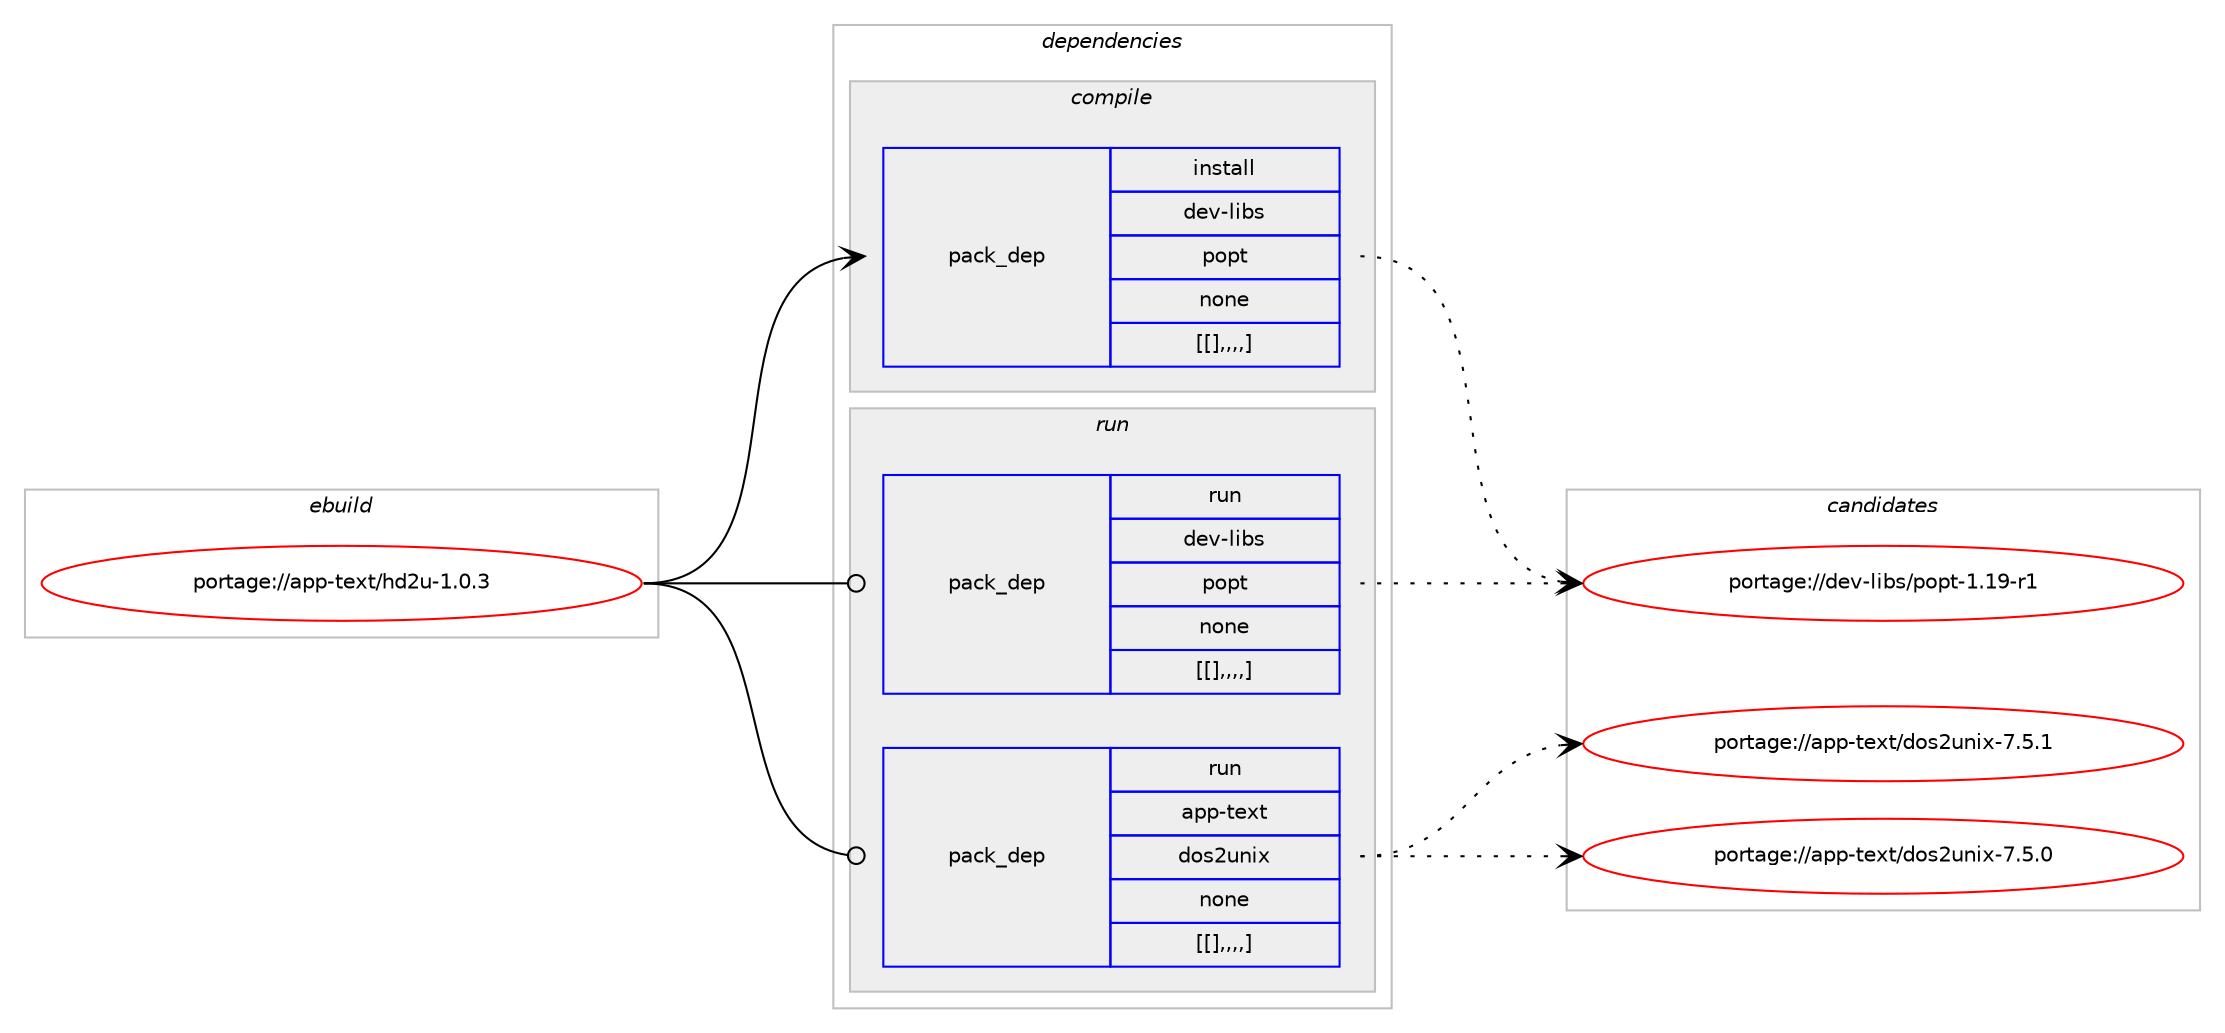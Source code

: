digraph prolog {

# *************
# Graph options
# *************

newrank=true;
concentrate=true;
compound=true;
graph [rankdir=LR,fontname=Helvetica,fontsize=10,ranksep=1.5];#, ranksep=2.5, nodesep=0.2];
edge  [arrowhead=vee];
node  [fontname=Helvetica,fontsize=10];

# **********
# The ebuild
# **********

subgraph cluster_leftcol {
color=gray;
label=<<i>ebuild</i>>;
id [label="portage://app-text/hd2u-1.0.3", color=red, width=4, href="../app-text/hd2u-1.0.3.svg"];
}

# ****************
# The dependencies
# ****************

subgraph cluster_midcol {
color=gray;
label=<<i>dependencies</i>>;
subgraph cluster_compile {
fillcolor="#eeeeee";
style=filled;
label=<<i>compile</i>>;
subgraph pack40075 {
dependency55833 [label=<<TABLE BORDER="0" CELLBORDER="1" CELLSPACING="0" CELLPADDING="4" WIDTH="220"><TR><TD ROWSPAN="6" CELLPADDING="30">pack_dep</TD></TR><TR><TD WIDTH="110">install</TD></TR><TR><TD>dev-libs</TD></TR><TR><TD>popt</TD></TR><TR><TD>none</TD></TR><TR><TD>[[],,,,]</TD></TR></TABLE>>, shape=none, color=blue];
}
id:e -> dependency55833:w [weight=20,style="solid",arrowhead="vee"];
}
subgraph cluster_compileandrun {
fillcolor="#eeeeee";
style=filled;
label=<<i>compile and run</i>>;
}
subgraph cluster_run {
fillcolor="#eeeeee";
style=filled;
label=<<i>run</i>>;
subgraph pack40076 {
dependency55834 [label=<<TABLE BORDER="0" CELLBORDER="1" CELLSPACING="0" CELLPADDING="4" WIDTH="220"><TR><TD ROWSPAN="6" CELLPADDING="30">pack_dep</TD></TR><TR><TD WIDTH="110">run</TD></TR><TR><TD>dev-libs</TD></TR><TR><TD>popt</TD></TR><TR><TD>none</TD></TR><TR><TD>[[],,,,]</TD></TR></TABLE>>, shape=none, color=blue];
}
id:e -> dependency55834:w [weight=20,style="solid",arrowhead="odot"];
subgraph pack40077 {
dependency55835 [label=<<TABLE BORDER="0" CELLBORDER="1" CELLSPACING="0" CELLPADDING="4" WIDTH="220"><TR><TD ROWSPAN="6" CELLPADDING="30">pack_dep</TD></TR><TR><TD WIDTH="110">run</TD></TR><TR><TD>app-text</TD></TR><TR><TD>dos2unix</TD></TR><TR><TD>none</TD></TR><TR><TD>[[],,,,]</TD></TR></TABLE>>, shape=none, color=blue];
}
id:e -> dependency55835:w [weight=20,style="solid",arrowhead="odot"];
}
}

# **************
# The candidates
# **************

subgraph cluster_choices {
rank=same;
color=gray;
label=<<i>candidates</i>>;

subgraph choice40075 {
color=black;
nodesep=1;
choice10010111845108105981154711211111211645494649574511449 [label="portage://dev-libs/popt-1.19-r1", color=red, width=4,href="../dev-libs/popt-1.19-r1.svg"];
dependency55833:e -> choice10010111845108105981154711211111211645494649574511449:w [style=dotted,weight="100"];
}
subgraph choice40076 {
color=black;
nodesep=1;
choice10010111845108105981154711211111211645494649574511449 [label="portage://dev-libs/popt-1.19-r1", color=red, width=4,href="../dev-libs/popt-1.19-r1.svg"];
dependency55834:e -> choice10010111845108105981154711211111211645494649574511449:w [style=dotted,weight="100"];
}
subgraph choice40077 {
color=black;
nodesep=1;
choice97112112451161011201164710011111550117110105120455546534649 [label="portage://app-text/dos2unix-7.5.1", color=red, width=4,href="../app-text/dos2unix-7.5.1.svg"];
choice97112112451161011201164710011111550117110105120455546534648 [label="portage://app-text/dos2unix-7.5.0", color=red, width=4,href="../app-text/dos2unix-7.5.0.svg"];
dependency55835:e -> choice97112112451161011201164710011111550117110105120455546534649:w [style=dotted,weight="100"];
dependency55835:e -> choice97112112451161011201164710011111550117110105120455546534648:w [style=dotted,weight="100"];
}
}

}
